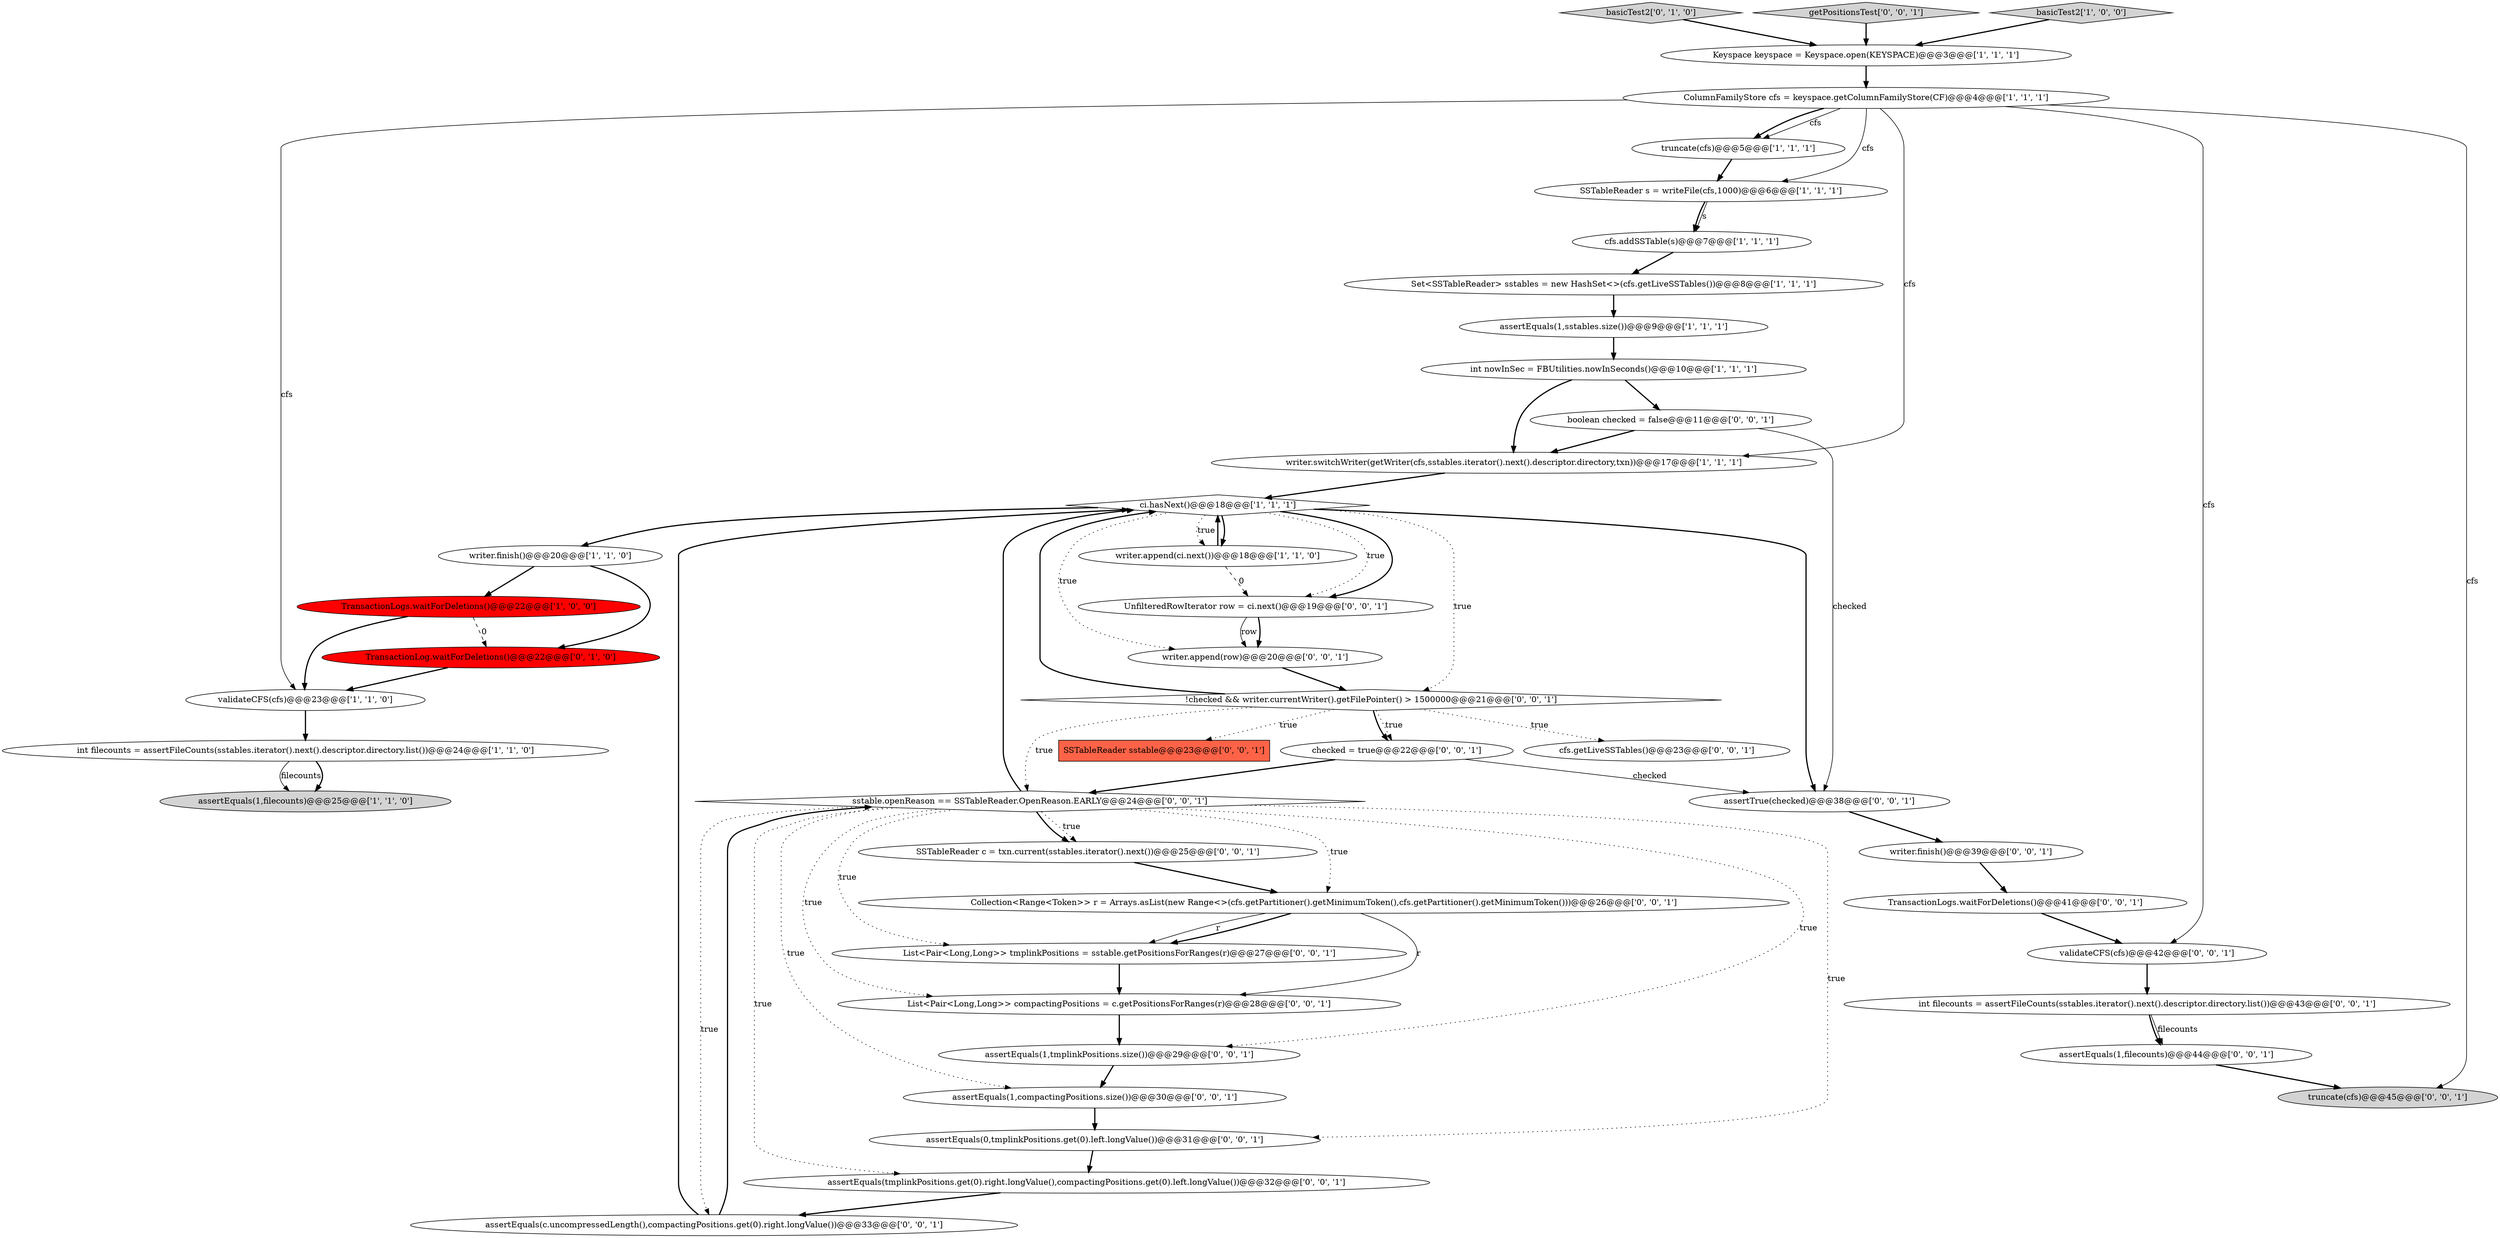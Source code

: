 digraph {
5 [style = filled, label = "int filecounts = assertFileCounts(sstables.iterator().next().descriptor.directory.list())@@@24@@@['1', '1', '0']", fillcolor = white, shape = ellipse image = "AAA0AAABBB1BBB"];
17 [style = filled, label = "basicTest2['0', '1', '0']", fillcolor = lightgray, shape = diamond image = "AAA0AAABBB2BBB"];
3 [style = filled, label = "int nowInSec = FBUtilities.nowInSeconds()@@@10@@@['1', '1', '1']", fillcolor = white, shape = ellipse image = "AAA0AAABBB1BBB"];
19 [style = filled, label = "assertTrue(checked)@@@38@@@['0', '0', '1']", fillcolor = white, shape = ellipse image = "AAA0AAABBB3BBB"];
1 [style = filled, label = "cfs.addSSTable(s)@@@7@@@['1', '1', '1']", fillcolor = white, shape = ellipse image = "AAA0AAABBB1BBB"];
42 [style = filled, label = "writer.finish()@@@39@@@['0', '0', '1']", fillcolor = white, shape = ellipse image = "AAA0AAABBB3BBB"];
22 [style = filled, label = "getPositionsTest['0', '0', '1']", fillcolor = lightgray, shape = diamond image = "AAA0AAABBB3BBB"];
21 [style = filled, label = "Collection<Range<Token>> r = Arrays.asList(new Range<>(cfs.getPartitioner().getMinimumToken(),cfs.getPartitioner().getMinimumToken()))@@@26@@@['0', '0', '1']", fillcolor = white, shape = ellipse image = "AAA0AAABBB3BBB"];
12 [style = filled, label = "TransactionLogs.waitForDeletions()@@@22@@@['1', '0', '0']", fillcolor = red, shape = ellipse image = "AAA1AAABBB1BBB"];
36 [style = filled, label = "UnfilteredRowIterator row = ci.next()@@@19@@@['0', '0', '1']", fillcolor = white, shape = ellipse image = "AAA0AAABBB3BBB"];
37 [style = filled, label = "!checked && writer.currentWriter().getFilePointer() > 1500000@@@21@@@['0', '0', '1']", fillcolor = white, shape = diamond image = "AAA0AAABBB3BBB"];
2 [style = filled, label = "truncate(cfs)@@@5@@@['1', '1', '1']", fillcolor = white, shape = ellipse image = "AAA0AAABBB1BBB"];
30 [style = filled, label = "int filecounts = assertFileCounts(sstables.iterator().next().descriptor.directory.list())@@@43@@@['0', '0', '1']", fillcolor = white, shape = ellipse image = "AAA0AAABBB3BBB"];
14 [style = filled, label = "SSTableReader s = writeFile(cfs,1000)@@@6@@@['1', '1', '1']", fillcolor = white, shape = ellipse image = "AAA0AAABBB1BBB"];
41 [style = filled, label = "sstable.openReason == SSTableReader.OpenReason.EARLY@@@24@@@['0', '0', '1']", fillcolor = white, shape = diamond image = "AAA0AAABBB3BBB"];
43 [style = filled, label = "assertEquals(0,tmplinkPositions.get(0).left.longValue())@@@31@@@['0', '0', '1']", fillcolor = white, shape = ellipse image = "AAA0AAABBB3BBB"];
23 [style = filled, label = "boolean checked = false@@@11@@@['0', '0', '1']", fillcolor = white, shape = ellipse image = "AAA0AAABBB3BBB"];
0 [style = filled, label = "validateCFS(cfs)@@@23@@@['1', '1', '0']", fillcolor = white, shape = ellipse image = "AAA0AAABBB1BBB"];
38 [style = filled, label = "cfs.getLiveSSTables()@@@23@@@['0', '0', '1']", fillcolor = white, shape = ellipse image = "AAA0AAABBB3BBB"];
13 [style = filled, label = "assertEquals(1,filecounts)@@@25@@@['1', '1', '0']", fillcolor = lightgray, shape = ellipse image = "AAA0AAABBB1BBB"];
35 [style = filled, label = "TransactionLogs.waitForDeletions()@@@41@@@['0', '0', '1']", fillcolor = white, shape = ellipse image = "AAA0AAABBB3BBB"];
39 [style = filled, label = "assertEquals(tmplinkPositions.get(0).right.longValue(),compactingPositions.get(0).left.longValue())@@@32@@@['0', '0', '1']", fillcolor = white, shape = ellipse image = "AAA0AAABBB3BBB"];
6 [style = filled, label = "writer.switchWriter(getWriter(cfs,sstables.iterator().next().descriptor.directory,txn))@@@17@@@['1', '1', '1']", fillcolor = white, shape = ellipse image = "AAA0AAABBB1BBB"];
8 [style = filled, label = "assertEquals(1,sstables.size())@@@9@@@['1', '1', '1']", fillcolor = white, shape = ellipse image = "AAA0AAABBB1BBB"];
32 [style = filled, label = "validateCFS(cfs)@@@42@@@['0', '0', '1']", fillcolor = white, shape = ellipse image = "AAA0AAABBB3BBB"];
11 [style = filled, label = "Keyspace keyspace = Keyspace.open(KEYSPACE)@@@3@@@['1', '1', '1']", fillcolor = white, shape = ellipse image = "AAA0AAABBB1BBB"];
24 [style = filled, label = "assertEquals(1,compactingPositions.size())@@@30@@@['0', '0', '1']", fillcolor = white, shape = ellipse image = "AAA0AAABBB3BBB"];
18 [style = filled, label = "TransactionLog.waitForDeletions()@@@22@@@['0', '1', '0']", fillcolor = red, shape = ellipse image = "AAA1AAABBB2BBB"];
33 [style = filled, label = "List<Pair<Long,Long>> compactingPositions = c.getPositionsForRanges(r)@@@28@@@['0', '0', '1']", fillcolor = white, shape = ellipse image = "AAA0AAABBB3BBB"];
27 [style = filled, label = "truncate(cfs)@@@45@@@['0', '0', '1']", fillcolor = lightgray, shape = ellipse image = "AAA0AAABBB3BBB"];
10 [style = filled, label = "writer.finish()@@@20@@@['1', '1', '0']", fillcolor = white, shape = ellipse image = "AAA0AAABBB1BBB"];
28 [style = filled, label = "List<Pair<Long,Long>> tmplinkPositions = sstable.getPositionsForRanges(r)@@@27@@@['0', '0', '1']", fillcolor = white, shape = ellipse image = "AAA0AAABBB3BBB"];
29 [style = filled, label = "assertEquals(1,tmplinkPositions.size())@@@29@@@['0', '0', '1']", fillcolor = white, shape = ellipse image = "AAA0AAABBB3BBB"];
31 [style = filled, label = "checked = true@@@22@@@['0', '0', '1']", fillcolor = white, shape = ellipse image = "AAA0AAABBB3BBB"];
9 [style = filled, label = "ci.hasNext()@@@18@@@['1', '1', '1']", fillcolor = white, shape = diamond image = "AAA0AAABBB1BBB"];
16 [style = filled, label = "basicTest2['1', '0', '0']", fillcolor = lightgray, shape = diamond image = "AAA0AAABBB1BBB"];
7 [style = filled, label = "ColumnFamilyStore cfs = keyspace.getColumnFamilyStore(CF)@@@4@@@['1', '1', '1']", fillcolor = white, shape = ellipse image = "AAA0AAABBB1BBB"];
25 [style = filled, label = "writer.append(row)@@@20@@@['0', '0', '1']", fillcolor = white, shape = ellipse image = "AAA0AAABBB3BBB"];
26 [style = filled, label = "assertEquals(1,filecounts)@@@44@@@['0', '0', '1']", fillcolor = white, shape = ellipse image = "AAA0AAABBB3BBB"];
15 [style = filled, label = "Set<SSTableReader> sstables = new HashSet<>(cfs.getLiveSSTables())@@@8@@@['1', '1', '1']", fillcolor = white, shape = ellipse image = "AAA0AAABBB1BBB"];
40 [style = filled, label = "assertEquals(c.uncompressedLength(),compactingPositions.get(0).right.longValue())@@@33@@@['0', '0', '1']", fillcolor = white, shape = ellipse image = "AAA0AAABBB3BBB"];
34 [style = filled, label = "SSTableReader c = txn.current(sstables.iterator().next())@@@25@@@['0', '0', '1']", fillcolor = white, shape = ellipse image = "AAA0AAABBB3BBB"];
20 [style = filled, label = "SSTableReader sstable@@@23@@@['0', '0', '1']", fillcolor = tomato, shape = box image = "AAA0AAABBB3BBB"];
4 [style = filled, label = "writer.append(ci.next())@@@18@@@['1', '1', '0']", fillcolor = white, shape = ellipse image = "AAA0AAABBB1BBB"];
4->9 [style = bold, label=""];
10->18 [style = bold, label=""];
19->42 [style = bold, label=""];
16->11 [style = bold, label=""];
21->28 [style = solid, label="r"];
7->6 [style = solid, label="cfs"];
23->19 [style = solid, label="checked"];
1->15 [style = bold, label=""];
9->4 [style = bold, label=""];
7->32 [style = solid, label="cfs"];
8->3 [style = bold, label=""];
30->26 [style = bold, label=""];
9->36 [style = dotted, label="true"];
41->28 [style = dotted, label="true"];
9->36 [style = bold, label=""];
35->32 [style = bold, label=""];
3->6 [style = bold, label=""];
41->9 [style = bold, label=""];
9->37 [style = dotted, label="true"];
40->9 [style = bold, label=""];
41->24 [style = dotted, label="true"];
41->39 [style = dotted, label="true"];
9->10 [style = bold, label=""];
24->43 [style = bold, label=""];
21->33 [style = solid, label="r"];
32->30 [style = bold, label=""];
5->13 [style = solid, label="filecounts"];
12->0 [style = bold, label=""];
34->21 [style = bold, label=""];
7->2 [style = solid, label="cfs"];
7->14 [style = solid, label="cfs"];
7->0 [style = solid, label="cfs"];
14->1 [style = bold, label=""];
21->28 [style = bold, label=""];
9->25 [style = dotted, label="true"];
37->9 [style = bold, label=""];
42->35 [style = bold, label=""];
33->29 [style = bold, label=""];
37->31 [style = dotted, label="true"];
41->34 [style = dotted, label="true"];
26->27 [style = bold, label=""];
3->23 [style = bold, label=""];
37->38 [style = dotted, label="true"];
36->25 [style = bold, label=""];
41->29 [style = dotted, label="true"];
41->40 [style = dotted, label="true"];
28->33 [style = bold, label=""];
31->19 [style = solid, label="checked"];
37->41 [style = dotted, label="true"];
4->36 [style = dashed, label="0"];
37->31 [style = bold, label=""];
25->37 [style = bold, label=""];
10->12 [style = bold, label=""];
7->2 [style = bold, label=""];
39->40 [style = bold, label=""];
36->25 [style = solid, label="row"];
5->13 [style = bold, label=""];
23->6 [style = bold, label=""];
2->14 [style = bold, label=""];
40->41 [style = bold, label=""];
41->43 [style = dotted, label="true"];
31->41 [style = bold, label=""];
37->20 [style = dotted, label="true"];
9->19 [style = bold, label=""];
9->4 [style = dotted, label="true"];
12->18 [style = dashed, label="0"];
7->27 [style = solid, label="cfs"];
41->33 [style = dotted, label="true"];
6->9 [style = bold, label=""];
30->26 [style = solid, label="filecounts"];
29->24 [style = bold, label=""];
43->39 [style = bold, label=""];
41->34 [style = bold, label=""];
15->8 [style = bold, label=""];
18->0 [style = bold, label=""];
11->7 [style = bold, label=""];
22->11 [style = bold, label=""];
14->1 [style = solid, label="s"];
41->21 [style = dotted, label="true"];
0->5 [style = bold, label=""];
17->11 [style = bold, label=""];
}
